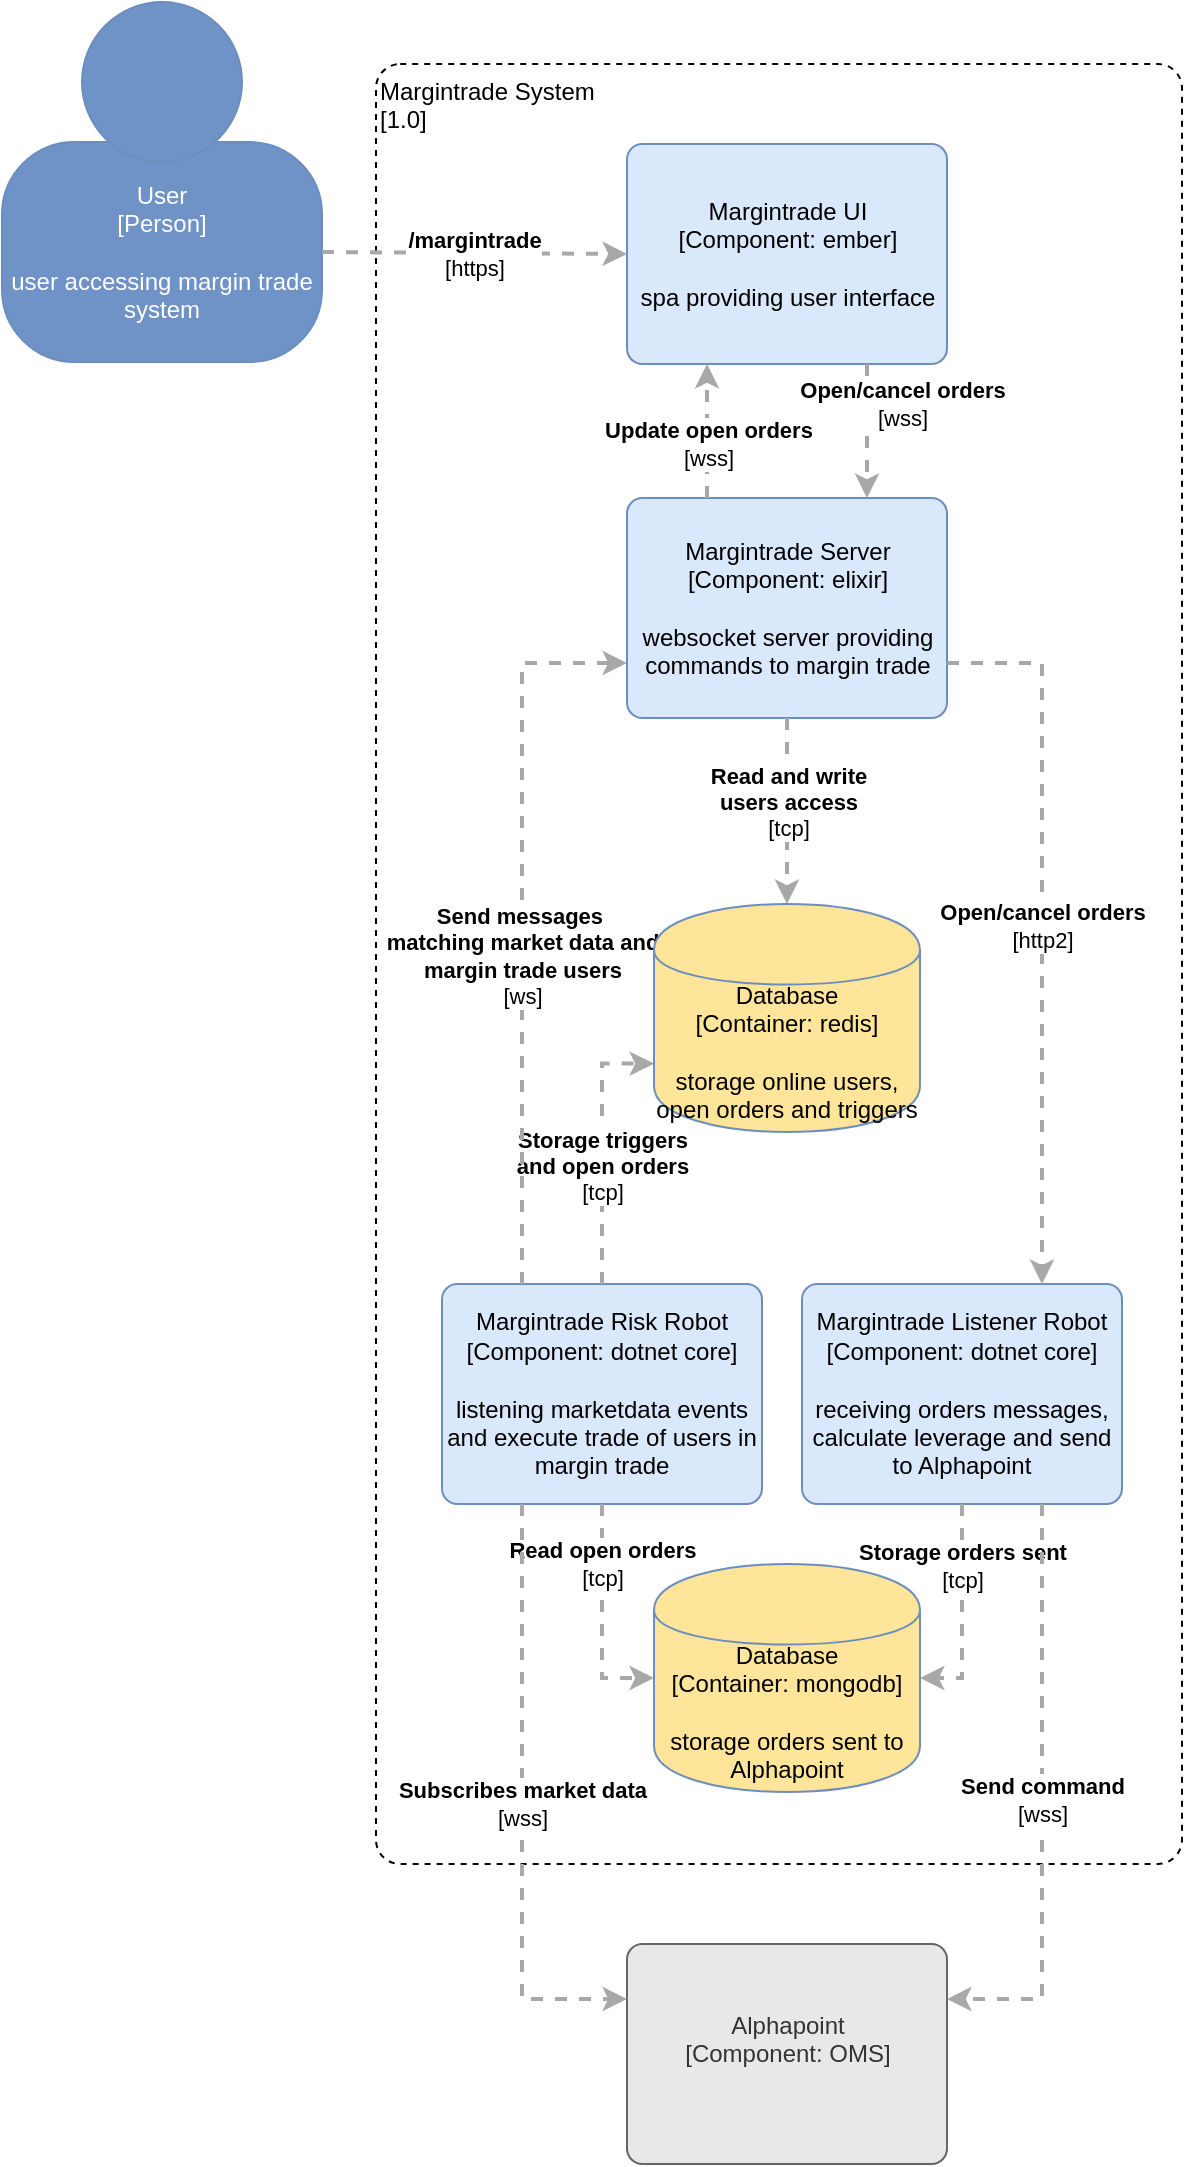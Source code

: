 <mxfile version="12.2.0" type="github" pages="1">
  <diagram id="4-ExnRH2nlpV1U6-dy7Q" name="Page-1">
    <mxGraphModel dx="1163" dy="669" grid="1" gridSize="10" guides="1" tooltips="1" connect="1" arrows="1" fold="1" page="1" pageScale="1" pageWidth="827" pageHeight="1169" math="0" shadow="0">
      <root>
        <mxCell id="0"/>
        <mxCell id="1" parent="0"/>
        <object label="&lt;div style=&quot;text-align: left&quot;&gt;Margintrade System&lt;/div&gt;&lt;div style=&quot;text-align: left&quot;&gt;[1.0]&lt;/div&gt;" placeholders="1" c4Name="Margintrade System" c4Type="ExecutionEnvironment" c4Application="1.0" id="3FadowJ8ZwP5fmZhmTym-16">
          <mxCell style="rounded=1;whiteSpace=wrap;html=1;labelBackgroundColor=none;fillColor=#ffffff;fontColor=#000000;align=left;arcSize=3;strokeColor=#000000;verticalAlign=top;dashed=1;" parent="1" vertex="1">
            <mxGeometry x="207" y="60" width="403" height="900" as="geometry"/>
            <C4ExecutionEnvironment as="c4"/>
          </mxCell>
        </object>
        <mxCell id="3FadowJ8ZwP5fmZhmTym-4" value="" style="group;rounded=0;labelBackgroundColor=none;fillColor=none;fontColor=#59759E;align=center;html=1;" parent="1" vertex="1" connectable="0">
          <mxGeometry x="20" y="29" width="160" height="180" as="geometry"/>
          <C4Person as="c4"/>
        </mxCell>
        <object label="User&lt;div&gt;[Person]&lt;/div&gt;&lt;div&gt;&lt;br&gt;&lt;/div&gt;&lt;div&gt;user accessing margin trade system&lt;/div&gt;" placeholders="1" c4Name="User" c4Type="body" c4Description="user accessing margin trade system" id="3FadowJ8ZwP5fmZhmTym-5">
          <mxCell style="rounded=1;whiteSpace=wrap;html=1;labelBackgroundColor=none;fillColor=#7093C7;fontColor=#FFFFFF;align=center;arcSize=33;strokeColor=#6c8ebf;" parent="3FadowJ8ZwP5fmZhmTym-4" vertex="1">
            <mxGeometry y="70" width="160" height="110" as="geometry"/>
            <C4Person as="c4"/>
          </mxCell>
        </object>
        <mxCell id="3FadowJ8ZwP5fmZhmTym-6" value="" style="ellipse;whiteSpace=wrap;html=1;aspect=fixed;rounded=0;labelBackgroundColor=none;fillColor=#7093C7;fontSize=12;fontColor=#000000;align=center;strokeColor=#6c8ebf;" parent="3FadowJ8ZwP5fmZhmTym-4" vertex="1">
          <mxGeometry x="40" width="80" height="80" as="geometry"/>
          <C4Person as="c4"/>
        </mxCell>
        <object label="&lt;span&gt;Margintrade Server&lt;/span&gt;&lt;div&gt;[Component:&amp;nbsp;&lt;span&gt;elixir&lt;/span&gt;&lt;span&gt;]&lt;/span&gt;&lt;/div&gt;&lt;div&gt;&lt;br&gt;&lt;/div&gt;&lt;div&gt;websocket server providing commands to margin trade&lt;/div&gt;" placeholders="1" c4Name="Margintrade Server" c4Type="Component" c4Technology="elixir" c4Description="websocket server providing commands to margin trade" id="3FadowJ8ZwP5fmZhmTym-7">
          <mxCell style="rounded=1;whiteSpace=wrap;html=1;labelBackgroundColor=none;fillColor=#dae8fc;fontColor=#000000;align=center;arcSize=7;strokeColor=#6c8ebf;" parent="1" vertex="1">
            <mxGeometry x="332.5" y="277" width="160" height="110" as="geometry"/>
            <C4Component as="c4"/>
          </mxCell>
        </object>
        <object label="&lt;span&gt;Margintrade UI&lt;/span&gt;&lt;div&gt;[Component:&amp;nbsp;&lt;span&gt;ember&lt;/span&gt;&lt;span&gt;]&lt;/span&gt;&lt;/div&gt;&lt;div&gt;&lt;br&gt;&lt;/div&gt;&lt;div&gt;spa providing user interface&lt;/div&gt;" placeholders="1" c4Name="Margintrade UI" c4Type="Component" c4Technology="ember" c4Description="spa providing user interface" id="3FadowJ8ZwP5fmZhmTym-9">
          <mxCell style="rounded=1;whiteSpace=wrap;html=1;labelBackgroundColor=none;fillColor=#dae8fc;fontColor=#000000;align=center;arcSize=7;strokeColor=#6c8ebf;" parent="1" vertex="1">
            <mxGeometry x="332.5" y="100" width="160" height="110" as="geometry"/>
            <C4Component as="c4"/>
          </mxCell>
        </object>
        <object label="&lt;span&gt;Margintrade Listener Robot&lt;/span&gt;&lt;div&gt;[Component:&amp;nbsp;&lt;span&gt;dotnet core&lt;/span&gt;&lt;span&gt;]&lt;/span&gt;&lt;/div&gt;&lt;div&gt;&lt;br&gt;&lt;/div&gt;&lt;div&gt;receiving orders messages, calculate leverage and send to Alphapoint&lt;/div&gt;" placeholders="1" c4Name="Margintrade Listener Robot" c4Type="Component" c4Technology="dotnet core" c4Description="receiving orders messages, calculate leverage and send to Alphapoint" id="3FadowJ8ZwP5fmZhmTym-12">
          <mxCell style="rounded=1;whiteSpace=wrap;html=1;labelBackgroundColor=none;fillColor=#dae8fc;fontColor=#000000;align=center;arcSize=7;strokeColor=#6c8ebf;" parent="1" vertex="1">
            <mxGeometry x="420" y="670" width="160" height="110" as="geometry"/>
            <C4Component as="c4"/>
          </mxCell>
        </object>
        <object label="&lt;span&gt;Margintrade Risk Robot&lt;/span&gt;&lt;div&gt;[Component:&amp;nbsp;&lt;span&gt;dotnet core&lt;/span&gt;&lt;span&gt;]&lt;/span&gt;&lt;/div&gt;&lt;div&gt;&lt;br&gt;&lt;/div&gt;&lt;div&gt;listening marketdata events and execute trade of users in margin trade&lt;/div&gt;" placeholders="1" c4Name="Margintrade Risk Robot" c4Type="Component" c4Technology="dotnet core" c4Description="listening marketdata events and execute trade of users in margin trade" id="3FadowJ8ZwP5fmZhmTym-13">
          <mxCell style="rounded=1;whiteSpace=wrap;html=1;labelBackgroundColor=none;fillColor=#dae8fc;fontColor=#000000;align=center;arcSize=7;strokeColor=#6c8ebf;" parent="1" vertex="1">
            <mxGeometry x="240" y="670" width="160" height="110" as="geometry"/>
            <C4Component as="c4"/>
          </mxCell>
        </object>
        <object label="&lt;span&gt;Alphapoint&lt;/span&gt;&lt;div&gt;[Component:&amp;nbsp;&lt;span&gt;OMS&lt;/span&gt;&lt;span&gt;]&lt;/span&gt;&lt;/div&gt;&lt;div&gt;&lt;br&gt;&lt;/div&gt;&lt;div&gt;&lt;/div&gt;" placeholders="1" c4Name="Alphapoint" c4Type="Component" c4Technology="OMS" c4Description="" id="3FadowJ8ZwP5fmZhmTym-14">
          <mxCell style="rounded=1;whiteSpace=wrap;html=1;labelBackgroundColor=none;fillColor=#E8E8E8;fontColor=#333333;align=center;arcSize=7;strokeColor=#666666;" parent="1" vertex="1">
            <mxGeometry x="332.5" y="1000" width="160" height="110" as="geometry"/>
            <C4Component as="c4"/>
          </mxCell>
        </object>
        <object label="&lt;div style=&quot;text-align: left&quot;&gt;&lt;div style=&quot;text-align: center&quot;&gt;&lt;b&gt;/margintrade&lt;/b&gt;&lt;/div&gt;&lt;div style=&quot;text-align: center&quot;&gt;[https]&lt;/div&gt;&lt;/div&gt;" c4Type="Relationship" c4Description="Beschreibung" c4Technology="technology" id="3FadowJ8ZwP5fmZhmTym-17">
          <mxCell style="edgeStyle=none;rounded=0;html=1;entryX=0;entryY=0.5;jettySize=auto;orthogonalLoop=1;strokeColor=#A8A8A8;strokeWidth=2;fontColor=#000000;jumpStyle=none;dashed=1;exitX=1;exitY=0.5;exitDx=0;exitDy=0;entryDx=0;entryDy=0;" parent="1" source="3FadowJ8ZwP5fmZhmTym-5" target="3FadowJ8ZwP5fmZhmTym-9" edge="1">
            <mxGeometry width="160" relative="1" as="geometry">
              <mxPoint x="160" y="290" as="sourcePoint"/>
              <mxPoint x="320" y="290" as="targetPoint"/>
              <Array as="points"/>
            </mxGeometry>
            <C4Relationship as="c4"/>
          </mxCell>
        </object>
        <object label="&lt;div style=&quot;text-align: left&quot;&gt;&lt;div style=&quot;text-align: center&quot;&gt;&lt;b&gt;Read and write &lt;br&gt;users access&lt;/b&gt;&lt;/div&gt;&lt;div style=&quot;text-align: center&quot;&gt;[tcp]&lt;/div&gt;&lt;/div&gt;" c4Type="Relationship" c4Description="Beschreibung" c4Technology="technology" id="3FadowJ8ZwP5fmZhmTym-28">
          <mxCell style="edgeStyle=none;rounded=0;html=1;entryX=0.5;entryY=0;jettySize=auto;orthogonalLoop=1;strokeColor=#A8A8A8;strokeWidth=2;fontColor=#000000;jumpStyle=none;dashed=1;exitX=0.5;exitY=1;exitDx=0;exitDy=0;entryDx=0;entryDy=0;" parent="1" source="3FadowJ8ZwP5fmZhmTym-7" target="3FadowJ8ZwP5fmZhmTym-27" edge="1">
            <mxGeometry x="-0.111" width="160" relative="1" as="geometry">
              <mxPoint x="500" y="310" as="sourcePoint"/>
              <mxPoint x="660" y="310" as="targetPoint"/>
              <mxPoint as="offset"/>
            </mxGeometry>
            <C4Relationship as="c4"/>
          </mxCell>
        </object>
        <object label="&lt;div style=&quot;text-align: left&quot;&gt;&lt;div style=&quot;text-align: center&quot;&gt;&lt;b&gt;Open/cancel orders&lt;/b&gt;&lt;/div&gt;&lt;div style=&quot;text-align: center&quot;&gt;[http2]&lt;/div&gt;&lt;/div&gt;" c4Type="Relationship" c4Description="Beschreibung" c4Technology="technology" id="Y7Dl6s04BHCU936dO34F-1">
          <mxCell style="edgeStyle=orthogonalEdgeStyle;rounded=0;html=1;entryX=0.75;entryY=0;jettySize=auto;orthogonalLoop=1;strokeColor=#A8A8A8;strokeWidth=2;fontColor=#000000;jumpStyle=none;dashed=1;exitX=1;exitY=0.75;exitDx=0;exitDy=0;entryDx=0;entryDy=0;" edge="1" parent="1" source="3FadowJ8ZwP5fmZhmTym-7" target="3FadowJ8ZwP5fmZhmTym-12">
            <mxGeometry width="160" relative="1" as="geometry">
              <mxPoint x="490" y="370" as="sourcePoint"/>
              <mxPoint x="650" y="370" as="targetPoint"/>
            </mxGeometry>
            <C4Relationship as="c4"/>
          </mxCell>
        </object>
        <object label="&lt;div style=&quot;text-align: left&quot;&gt;&lt;div style=&quot;text-align: center&quot;&gt;&lt;b&gt;Storage orders sent&lt;/b&gt;&lt;/div&gt;&lt;div style=&quot;text-align: center&quot;&gt;[tcp]&lt;/div&gt;&lt;/div&gt;" c4Type="Relationship" c4Description="Beschreibung" c4Technology="technology" id="Y7Dl6s04BHCU936dO34F-3">
          <mxCell style="edgeStyle=orthogonalEdgeStyle;rounded=0;html=1;entryX=1;entryY=0.5;jettySize=auto;orthogonalLoop=1;strokeColor=#A8A8A8;strokeWidth=2;fontColor=#000000;jumpStyle=none;dashed=1;exitX=0.5;exitY=1;exitDx=0;exitDy=0;entryDx=0;entryDy=0;" edge="1" parent="1" source="3FadowJ8ZwP5fmZhmTym-12" target="Y7Dl6s04BHCU936dO34F-2">
            <mxGeometry x="-0.432" width="160" relative="1" as="geometry">
              <mxPoint x="530" y="810" as="sourcePoint"/>
              <mxPoint x="690" y="810" as="targetPoint"/>
              <mxPoint as="offset"/>
            </mxGeometry>
            <C4Relationship as="c4"/>
          </mxCell>
        </object>
        <object label="&lt;div style=&quot;text-align: left&quot;&gt;&lt;div style=&quot;text-align: center&quot;&gt;&lt;b&gt;Read open orders&lt;/b&gt;&lt;/div&gt;&lt;div style=&quot;text-align: center&quot;&gt;[tcp]&lt;/div&gt;&lt;/div&gt;" c4Type="Relationship" c4Description="Beschreibung" c4Technology="technology" id="Y7Dl6s04BHCU936dO34F-4">
          <mxCell style="edgeStyle=orthogonalEdgeStyle;rounded=0;html=1;entryX=0;entryY=0.5;jettySize=auto;orthogonalLoop=1;strokeColor=#A8A8A8;strokeWidth=2;fontColor=#000000;jumpStyle=none;dashed=1;exitX=0.5;exitY=1;exitDx=0;exitDy=0;entryDx=0;entryDy=0;" edge="1" parent="1" source="3FadowJ8ZwP5fmZhmTym-13" target="Y7Dl6s04BHCU936dO34F-2">
            <mxGeometry x="-0.468" width="160" relative="1" as="geometry">
              <mxPoint x="310" y="880" as="sourcePoint"/>
              <mxPoint x="470" y="880" as="targetPoint"/>
              <mxPoint as="offset"/>
            </mxGeometry>
            <C4Relationship as="c4"/>
          </mxCell>
        </object>
        <object label="&lt;span&gt;Database&lt;/span&gt;&lt;div&gt;[Container:&amp;nbsp;mongodb]&lt;/div&gt;&lt;div&gt;&lt;br&gt;&lt;/div&gt;&lt;div&gt;storage orders sent to Alphapoint&lt;/div&gt;" placeholders="1" c4Type="Database" c4Technology="mongodb" c4Description="storage orders sent to Alphapoint" id="Y7Dl6s04BHCU936dO34F-2">
          <mxCell style="shape=cylinder;whiteSpace=wrap;html=1;boundedLbl=1;rounded=0;labelBackgroundColor=none;fillColor=#FFE599;fontSize=12;fontColor=#000000;align=center;strokeColor=#6c8ebf;" vertex="1" parent="1">
            <mxGeometry x="346.0" y="810" width="133" height="114" as="geometry"/>
            <C4Database as="c4"/>
          </mxCell>
        </object>
        <object label="&lt;div style=&quot;text-align: left&quot;&gt;&lt;div style=&quot;text-align: center&quot;&gt;&lt;b&gt;Send command&lt;/b&gt;&lt;/div&gt;&lt;div style=&quot;text-align: center&quot;&gt;[wss]&lt;/div&gt;&lt;/div&gt;" c4Type="Relationship" c4Description="Beschreibung" c4Technology="technology" id="3FadowJ8ZwP5fmZhmTym-22">
          <mxCell style="edgeStyle=orthogonalEdgeStyle;rounded=0;html=1;entryX=1;entryY=0.25;jettySize=auto;orthogonalLoop=1;strokeColor=#A8A8A8;strokeWidth=2;fontColor=#000000;jumpStyle=none;dashed=1;exitX=0.75;exitY=1;exitDx=0;exitDy=0;entryDx=0;entryDy=0;" parent="1" source="3FadowJ8ZwP5fmZhmTym-12" target="3FadowJ8ZwP5fmZhmTym-14" edge="1">
            <mxGeometry width="160" relative="1" as="geometry">
              <mxPoint x="490" y="870" as="sourcePoint"/>
              <mxPoint x="650" y="870" as="targetPoint"/>
            </mxGeometry>
            <C4Relationship as="c4"/>
          </mxCell>
        </object>
        <object label="&lt;div style=&quot;text-align: left&quot;&gt;&lt;div style=&quot;text-align: center&quot;&gt;&lt;b&gt;Subscribes market data&lt;/b&gt;&lt;/div&gt;&lt;div style=&quot;text-align: center&quot;&gt;[wss]&lt;/div&gt;&lt;/div&gt;" c4Type="Relationship" c4Description="Beschreibung" c4Technology="technology" id="3FadowJ8ZwP5fmZhmTym-23">
          <mxCell style="edgeStyle=orthogonalEdgeStyle;rounded=0;html=1;entryX=0;entryY=0.25;jettySize=auto;orthogonalLoop=1;strokeColor=#A8A8A8;strokeWidth=2;fontColor=#000000;jumpStyle=none;dashed=1;exitX=0.25;exitY=1;exitDx=0;exitDy=0;entryDx=0;entryDy=0;" parent="1" source="3FadowJ8ZwP5fmZhmTym-13" target="3FadowJ8ZwP5fmZhmTym-14" edge="1">
            <mxGeometry width="160" relative="1" as="geometry">
              <mxPoint x="20" y="1030" as="sourcePoint"/>
              <mxPoint x="180" y="1030" as="targetPoint"/>
            </mxGeometry>
            <C4Relationship as="c4"/>
          </mxCell>
        </object>
        <object label="&lt;div style=&quot;text-align: left&quot;&gt;&lt;div style=&quot;text-align: center&quot;&gt;&lt;b&gt;Storage triggers&lt;br&gt;and open orders&lt;/b&gt;&lt;/div&gt;&lt;div style=&quot;text-align: center&quot;&gt;[tcp]&lt;/div&gt;&lt;/div&gt;" c4Type="Relationship" c4Description="Beschreibung" c4Technology="technology" id="Y7Dl6s04BHCU936dO34F-5">
          <mxCell style="edgeStyle=orthogonalEdgeStyle;rounded=0;html=1;entryX=0;entryY=0.7;jettySize=auto;orthogonalLoop=1;strokeColor=#A8A8A8;strokeWidth=2;fontColor=#000000;jumpStyle=none;dashed=1;exitX=0.5;exitY=0;exitDx=0;exitDy=0;entryDx=0;entryDy=0;" edge="1" parent="1" source="3FadowJ8ZwP5fmZhmTym-13" target="3FadowJ8ZwP5fmZhmTym-27">
            <mxGeometry x="-0.131" width="160" relative="1" as="geometry">
              <mxPoint x="340" y="640" as="sourcePoint"/>
              <mxPoint x="500" y="640" as="targetPoint"/>
              <mxPoint as="offset"/>
            </mxGeometry>
            <C4Relationship as="c4"/>
          </mxCell>
        </object>
        <object label="&lt;div style=&quot;text-align: left&quot;&gt;&lt;div style=&quot;text-align: center&quot;&gt;&lt;b&gt;Send messages&amp;nbsp;&lt;br&gt;matching market data and &lt;br&gt;margin trade users&lt;/b&gt;&lt;/div&gt;&lt;div style=&quot;text-align: center&quot;&gt;[ws]&lt;/div&gt;&lt;/div&gt;" c4Type="Relationship" c4Description="Beschreibung" c4Technology="technology" id="3FadowJ8ZwP5fmZhmTym-24">
          <mxCell style="rounded=0;html=1;entryX=0;entryY=0.75;jettySize=auto;orthogonalLoop=1;strokeColor=#A8A8A8;strokeWidth=2;fontColor=#000000;jumpStyle=none;dashed=1;entryDx=0;entryDy=0;edgeStyle=orthogonalEdgeStyle;" parent="1" target="3FadowJ8ZwP5fmZhmTym-7" edge="1">
            <mxGeometry x="-0.096" width="160" relative="1" as="geometry">
              <mxPoint x="280" y="670" as="sourcePoint"/>
              <mxPoint x="333" y="563" as="targetPoint"/>
              <mxPoint as="offset"/>
              <Array as="points">
                <mxPoint x="280" y="360"/>
              </Array>
            </mxGeometry>
            <C4Relationship as="c4"/>
          </mxCell>
        </object>
        <object label="&lt;span&gt;Database&lt;/span&gt;&lt;div&gt;[Container:&amp;nbsp;redis]&lt;/div&gt;&lt;div&gt;&lt;br&gt;&lt;/div&gt;&lt;div&gt;storage online users, open orders and triggers&lt;/div&gt;" placeholders="1" c4Type="Database" c4Technology="redis" c4Description="storage online users, open orders and triggers" id="3FadowJ8ZwP5fmZhmTym-27">
          <mxCell style="shape=cylinder;whiteSpace=wrap;html=1;boundedLbl=1;rounded=0;labelBackgroundColor=none;fillColor=#FFE599;fontSize=12;fontColor=#000000;align=center;strokeColor=#6c8ebf;" parent="1" vertex="1">
            <mxGeometry x="346.0" y="480" width="133" height="114" as="geometry"/>
            <C4Database as="c4"/>
          </mxCell>
        </object>
        <object label="&lt;div style=&quot;text-align: left&quot;&gt;&lt;div style=&quot;text-align: center&quot;&gt;&lt;b&gt;Open/cancel orders&lt;/b&gt;&lt;/div&gt;&lt;div style=&quot;text-align: center&quot;&gt;[wss]&lt;/div&gt;&lt;/div&gt;" c4Type="Relationship" c4Description="Beschreibung" c4Technology="technology" id="3FadowJ8ZwP5fmZhmTym-19">
          <mxCell style="edgeStyle=none;rounded=0;html=1;entryX=0.75;entryY=0;jettySize=auto;orthogonalLoop=1;strokeColor=#A8A8A8;strokeWidth=2;fontColor=#000000;jumpStyle=none;dashed=1;exitX=0.75;exitY=1;exitDx=0;exitDy=0;entryDx=0;entryDy=0;" parent="1" source="3FadowJ8ZwP5fmZhmTym-9" target="3FadowJ8ZwP5fmZhmTym-7" edge="1">
            <mxGeometry x="-0.403" y="17" width="160" relative="1" as="geometry">
              <mxPoint x="310" y="250" as="sourcePoint"/>
              <mxPoint x="470" y="250" as="targetPoint"/>
              <mxPoint as="offset"/>
            </mxGeometry>
            <C4Relationship as="c4"/>
          </mxCell>
        </object>
        <object label="&lt;div style=&quot;text-align: left&quot;&gt;&lt;div style=&quot;text-align: center&quot;&gt;&lt;b&gt;Update open orders&lt;/b&gt;&lt;/div&gt;&lt;div style=&quot;text-align: center&quot;&gt;[wss]&lt;/div&gt;&lt;/div&gt;" c4Type="Relationship" c4Description="Beschreibung" c4Technology="technology" id="Y7Dl6s04BHCU936dO34F-6">
          <mxCell style="edgeStyle=none;rounded=0;html=1;entryX=0.25;entryY=1;jettySize=auto;orthogonalLoop=1;strokeColor=#A8A8A8;strokeWidth=2;fontColor=#000000;jumpStyle=none;dashed=1;exitX=0.25;exitY=0;exitDx=0;exitDy=0;entryDx=0;entryDy=0;" edge="1" parent="1" source="3FadowJ8ZwP5fmZhmTym-7" target="3FadowJ8ZwP5fmZhmTym-9">
            <mxGeometry x="-0.194" width="160" relative="1" as="geometry">
              <mxPoint x="260" y="260" as="sourcePoint"/>
              <mxPoint x="420" y="260" as="targetPoint"/>
              <mxPoint as="offset"/>
            </mxGeometry>
            <C4Relationship as="c4"/>
          </mxCell>
        </object>
      </root>
    </mxGraphModel>
  </diagram>
</mxfile>

